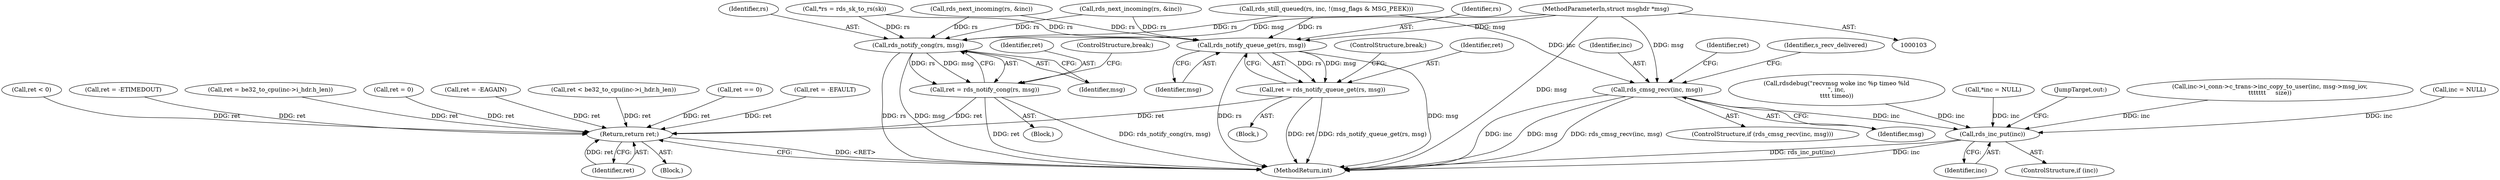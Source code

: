 digraph "0_linux_06b6a1cf6e776426766298d055bb3991957d90a7@pointer" {
"1000106" [label="(MethodParameterIn,struct msghdr *msg)"];
"1000170" [label="(Call,rds_notify_queue_get(rs, msg))"];
"1000168" [label="(Call,ret = rds_notify_queue_get(rs, msg))"];
"1000387" [label="(Return,return ret;)"];
"1000181" [label="(Call,rds_notify_cong(rs, msg))"];
"1000179" [label="(Call,ret = rds_notify_cong(rs, msg))"];
"1000321" [label="(Call,rds_cmsg_recv(inc, msg))"];
"1000384" [label="(Call,rds_inc_put(inc))"];
"1000195" [label="(Call,ret = -EAGAIN)"];
"1000322" [label="(Identifier,inc)"];
"1000277" [label="(Call,rds_still_queued(rs, inc, !(msg_flags & MSG_PEEK)))"];
"1000187" [label="(Call,rds_next_incoming(rs, &inc))"];
"1000179" [label="(Call,ret = rds_notify_cong(rs, msg))"];
"1000382" [label="(ControlStructure,if (inc))"];
"1000294" [label="(Call,ret < be32_to_cpu(inc->i_hdr.h_len))"];
"1000172" [label="(Identifier,msg)"];
"1000183" [label="(Identifier,msg)"];
"1000239" [label="(Call,ret == 0)"];
"1000178" [label="(Block,)"];
"1000326" [label="(Identifier,ret)"];
"1000106" [label="(MethodParameterIn,struct msghdr *msg)"];
"1000168" [label="(Call,ret = rds_notify_queue_get(rs, msg))"];
"1000180" [label="(Identifier,ret)"];
"1000171" [label="(Identifier,rs)"];
"1000169" [label="(Identifier,ret)"];
"1000325" [label="(Call,ret = -EFAULT)"];
"1000271" [label="(Call,ret < 0)"];
"1000242" [label="(Call,ret = -ETIMEDOUT)"];
"1000386" [label="(JumpTarget,out:)"];
"1000323" [label="(Identifier,msg)"];
"1000388" [label="(Identifier,ret)"];
"1000181" [label="(Call,rds_notify_cong(rs, msg))"];
"1000307" [label="(Call,ret = be32_to_cpu(inc->i_hdr.h_len))"];
"1000321" [label="(Call,rds_cmsg_recv(inc, msg))"];
"1000184" [label="(ControlStructure,break;)"];
"1000264" [label="(Call,inc->i_conn->c_trans->inc_copy_to_user(inc, msg->msg_iov,\n\t\t\t\t\t\t\t     size))"];
"1000117" [label="(Call,*rs = rds_sk_to_rs(sk))"];
"1000384" [label="(Call,rds_inc_put(inc))"];
"1000217" [label="(Call,rds_next_incoming(rs, &inc))"];
"1000109" [label="(Block,)"];
"1000182" [label="(Identifier,rs)"];
"1000123" [label="(Call,ret = 0)"];
"1000320" [label="(ControlStructure,if (rds_cmsg_recv(inc, msg)))"];
"1000387" [label="(Return,return ret;)"];
"1000385" [label="(Identifier,inc)"];
"1000170" [label="(Call,rds_notify_queue_get(rs, msg))"];
"1000389" [label="(MethodReturn,int)"];
"1000173" [label="(ControlStructure,break;)"];
"1000331" [label="(Identifier,s_recv_delivered)"];
"1000167" [label="(Block,)"];
"1000287" [label="(Call,inc = NULL)"];
"1000222" [label="(Call,rdsdebug(\"recvmsg woke inc %p timeo %ld\n\", inc,\n\t\t\t\t timeo))"];
"1000134" [label="(Call,*inc = NULL)"];
"1000106" -> "1000103"  [label="AST: "];
"1000106" -> "1000389"  [label="DDG: msg"];
"1000106" -> "1000170"  [label="DDG: msg"];
"1000106" -> "1000181"  [label="DDG: msg"];
"1000106" -> "1000321"  [label="DDG: msg"];
"1000170" -> "1000168"  [label="AST: "];
"1000170" -> "1000172"  [label="CFG: "];
"1000171" -> "1000170"  [label="AST: "];
"1000172" -> "1000170"  [label="AST: "];
"1000168" -> "1000170"  [label="CFG: "];
"1000170" -> "1000389"  [label="DDG: msg"];
"1000170" -> "1000389"  [label="DDG: rs"];
"1000170" -> "1000168"  [label="DDG: rs"];
"1000170" -> "1000168"  [label="DDG: msg"];
"1000187" -> "1000170"  [label="DDG: rs"];
"1000217" -> "1000170"  [label="DDG: rs"];
"1000117" -> "1000170"  [label="DDG: rs"];
"1000277" -> "1000170"  [label="DDG: rs"];
"1000168" -> "1000167"  [label="AST: "];
"1000169" -> "1000168"  [label="AST: "];
"1000173" -> "1000168"  [label="CFG: "];
"1000168" -> "1000389"  [label="DDG: ret"];
"1000168" -> "1000389"  [label="DDG: rds_notify_queue_get(rs, msg)"];
"1000168" -> "1000387"  [label="DDG: ret"];
"1000387" -> "1000109"  [label="AST: "];
"1000387" -> "1000388"  [label="CFG: "];
"1000388" -> "1000387"  [label="AST: "];
"1000389" -> "1000387"  [label="CFG: "];
"1000387" -> "1000389"  [label="DDG: <RET>"];
"1000388" -> "1000387"  [label="DDG: ret"];
"1000325" -> "1000387"  [label="DDG: ret"];
"1000239" -> "1000387"  [label="DDG: ret"];
"1000179" -> "1000387"  [label="DDG: ret"];
"1000294" -> "1000387"  [label="DDG: ret"];
"1000271" -> "1000387"  [label="DDG: ret"];
"1000242" -> "1000387"  [label="DDG: ret"];
"1000123" -> "1000387"  [label="DDG: ret"];
"1000307" -> "1000387"  [label="DDG: ret"];
"1000195" -> "1000387"  [label="DDG: ret"];
"1000181" -> "1000179"  [label="AST: "];
"1000181" -> "1000183"  [label="CFG: "];
"1000182" -> "1000181"  [label="AST: "];
"1000183" -> "1000181"  [label="AST: "];
"1000179" -> "1000181"  [label="CFG: "];
"1000181" -> "1000389"  [label="DDG: rs"];
"1000181" -> "1000389"  [label="DDG: msg"];
"1000181" -> "1000179"  [label="DDG: rs"];
"1000181" -> "1000179"  [label="DDG: msg"];
"1000187" -> "1000181"  [label="DDG: rs"];
"1000217" -> "1000181"  [label="DDG: rs"];
"1000117" -> "1000181"  [label="DDG: rs"];
"1000277" -> "1000181"  [label="DDG: rs"];
"1000179" -> "1000178"  [label="AST: "];
"1000180" -> "1000179"  [label="AST: "];
"1000184" -> "1000179"  [label="CFG: "];
"1000179" -> "1000389"  [label="DDG: rds_notify_cong(rs, msg)"];
"1000179" -> "1000389"  [label="DDG: ret"];
"1000321" -> "1000320"  [label="AST: "];
"1000321" -> "1000323"  [label="CFG: "];
"1000322" -> "1000321"  [label="AST: "];
"1000323" -> "1000321"  [label="AST: "];
"1000326" -> "1000321"  [label="CFG: "];
"1000331" -> "1000321"  [label="CFG: "];
"1000321" -> "1000389"  [label="DDG: inc"];
"1000321" -> "1000389"  [label="DDG: msg"];
"1000321" -> "1000389"  [label="DDG: rds_cmsg_recv(inc, msg)"];
"1000277" -> "1000321"  [label="DDG: inc"];
"1000321" -> "1000384"  [label="DDG: inc"];
"1000384" -> "1000382"  [label="AST: "];
"1000384" -> "1000385"  [label="CFG: "];
"1000385" -> "1000384"  [label="AST: "];
"1000386" -> "1000384"  [label="CFG: "];
"1000384" -> "1000389"  [label="DDG: rds_inc_put(inc)"];
"1000384" -> "1000389"  [label="DDG: inc"];
"1000264" -> "1000384"  [label="DDG: inc"];
"1000287" -> "1000384"  [label="DDG: inc"];
"1000222" -> "1000384"  [label="DDG: inc"];
"1000134" -> "1000384"  [label="DDG: inc"];
}
